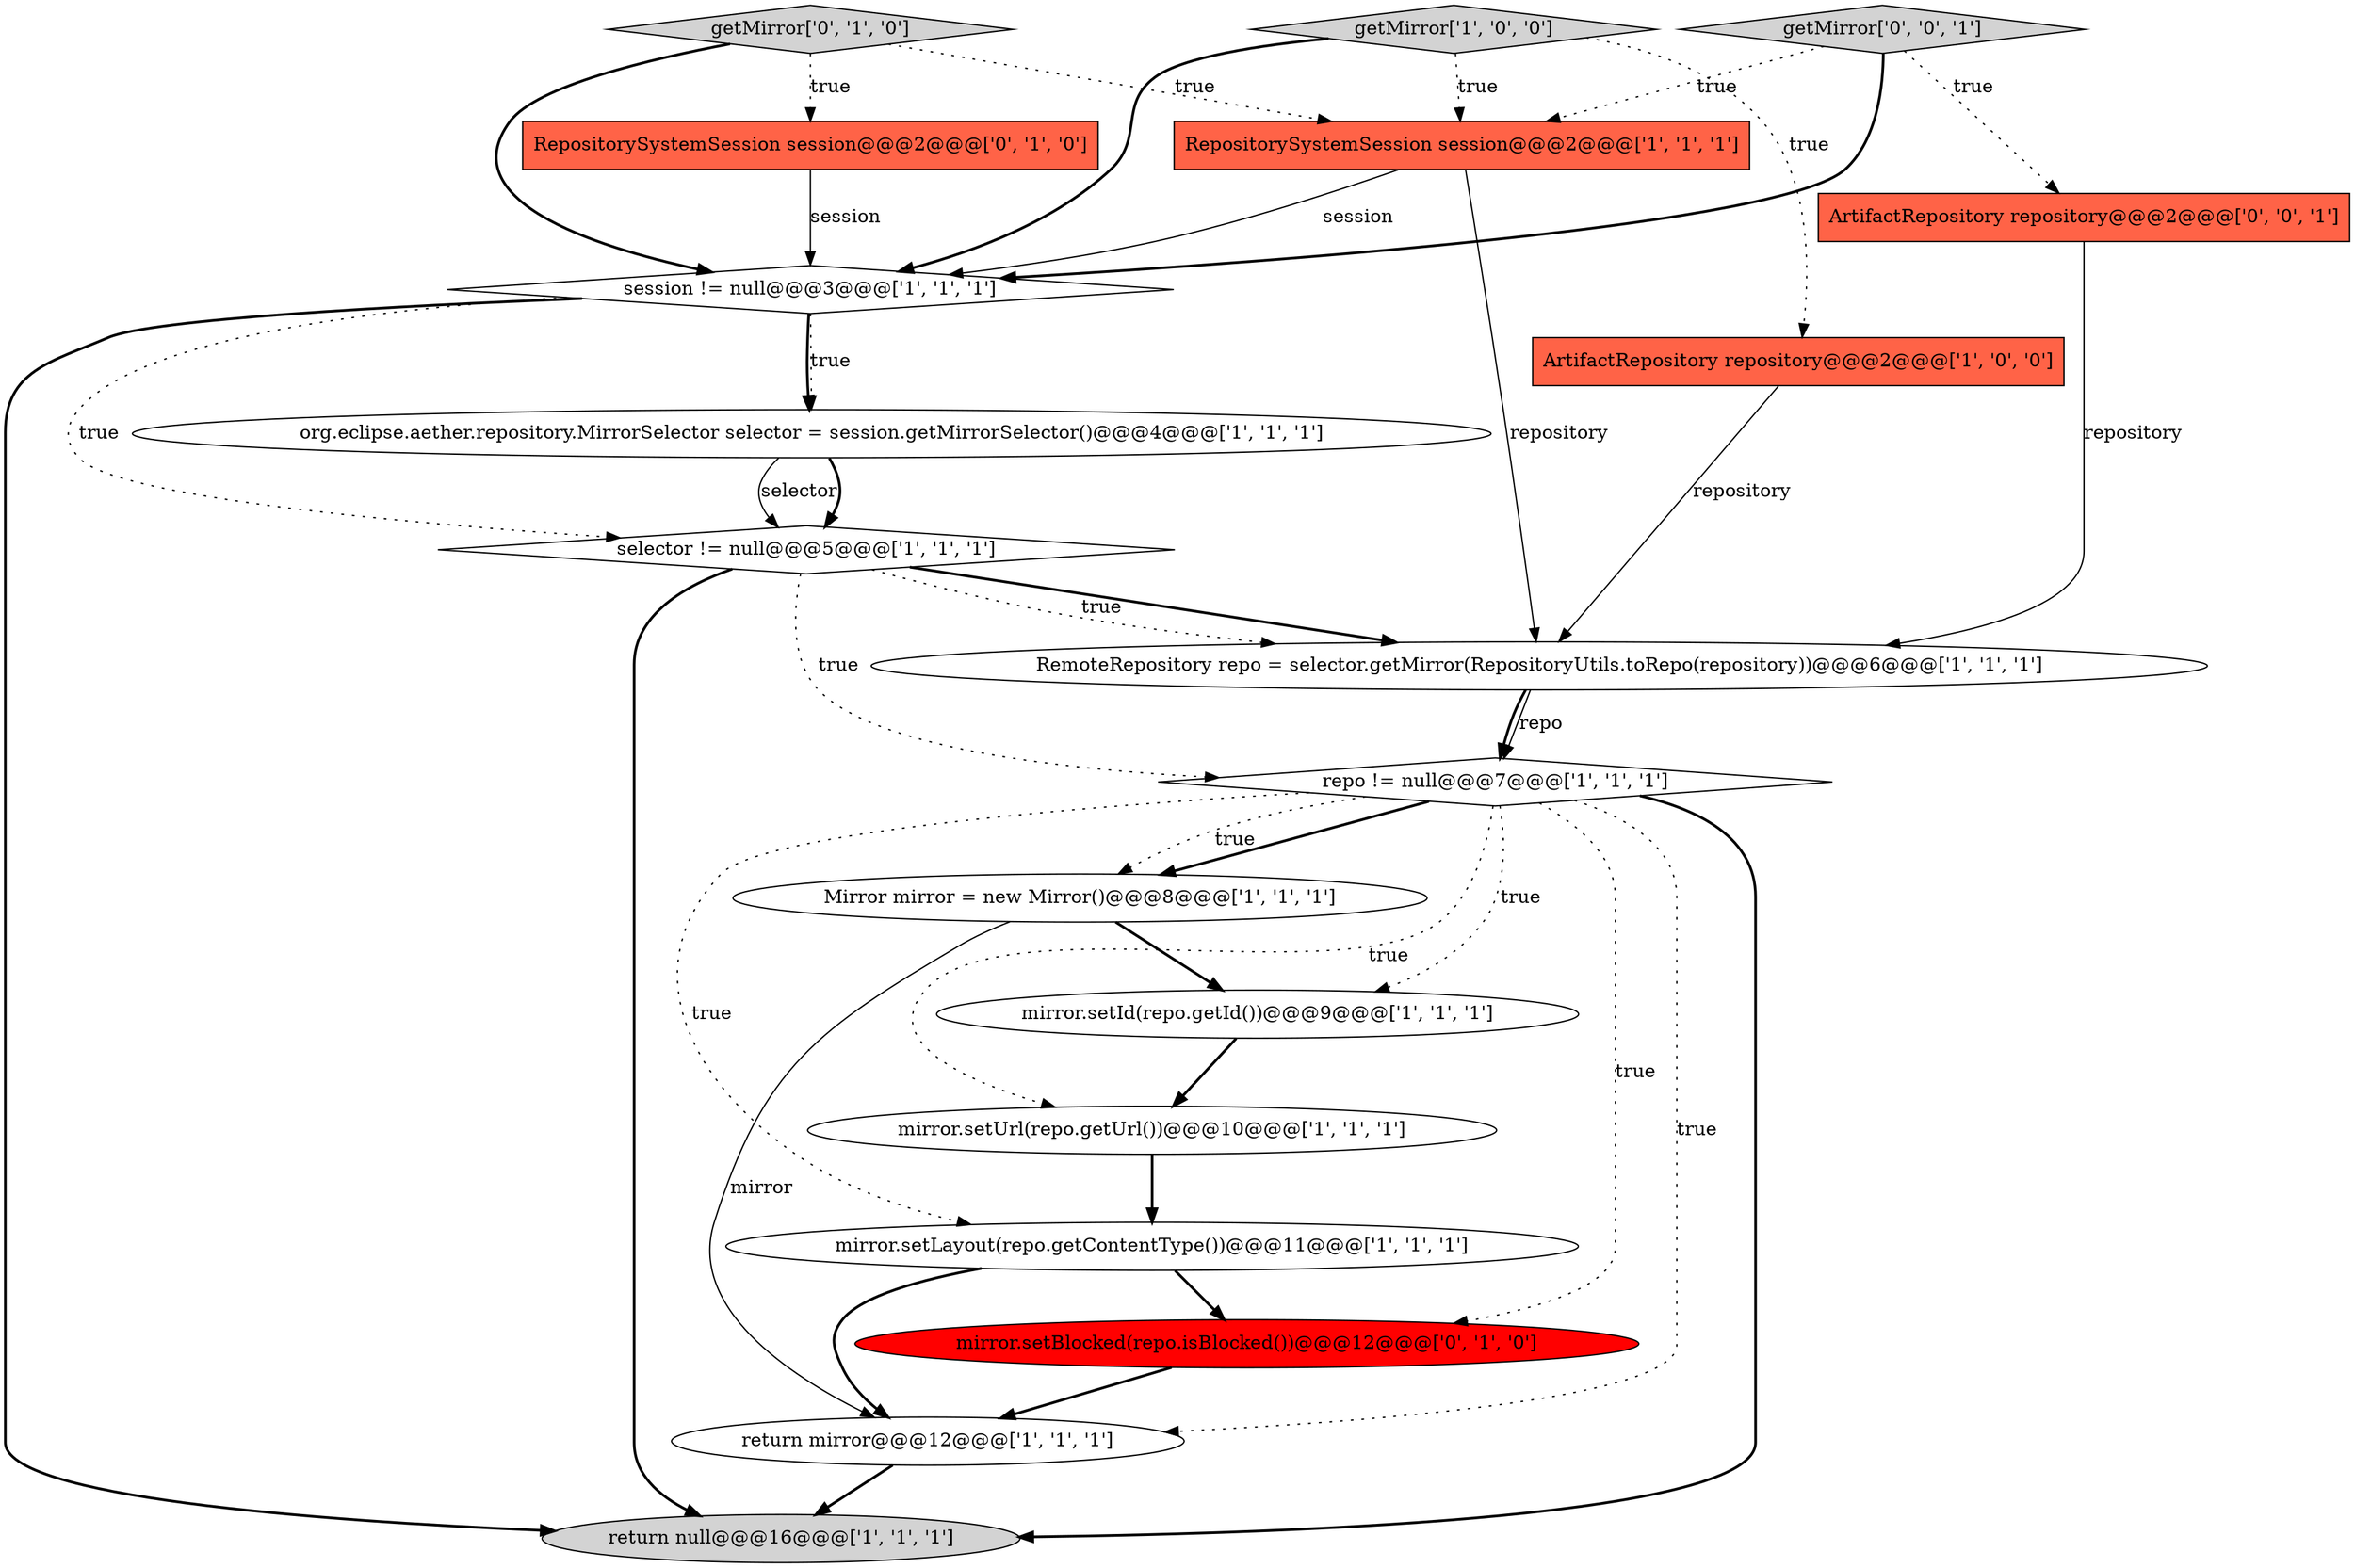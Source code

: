 digraph {
15 [style = filled, label = "mirror.setBlocked(repo.isBlocked())@@@12@@@['0', '1', '0']", fillcolor = red, shape = ellipse image = "AAA1AAABBB2BBB"];
18 [style = filled, label = "getMirror['0', '0', '1']", fillcolor = lightgray, shape = diamond image = "AAA0AAABBB3BBB"];
3 [style = filled, label = "org.eclipse.aether.repository.MirrorSelector selector = session.getMirrorSelector()@@@4@@@['1', '1', '1']", fillcolor = white, shape = ellipse image = "AAA0AAABBB1BBB"];
17 [style = filled, label = "ArtifactRepository repository@@@2@@@['0', '0', '1']", fillcolor = tomato, shape = box image = "AAA0AAABBB3BBB"];
2 [style = filled, label = "session != null@@@3@@@['1', '1', '1']", fillcolor = white, shape = diamond image = "AAA0AAABBB1BBB"];
8 [style = filled, label = "return null@@@16@@@['1', '1', '1']", fillcolor = lightgray, shape = ellipse image = "AAA0AAABBB1BBB"];
10 [style = filled, label = "mirror.setUrl(repo.getUrl())@@@10@@@['1', '1', '1']", fillcolor = white, shape = ellipse image = "AAA0AAABBB1BBB"];
9 [style = filled, label = "mirror.setLayout(repo.getContentType())@@@11@@@['1', '1', '1']", fillcolor = white, shape = ellipse image = "AAA0AAABBB1BBB"];
11 [style = filled, label = "selector != null@@@5@@@['1', '1', '1']", fillcolor = white, shape = diamond image = "AAA0AAABBB1BBB"];
14 [style = filled, label = "getMirror['0', '1', '0']", fillcolor = lightgray, shape = diamond image = "AAA0AAABBB2BBB"];
4 [style = filled, label = "repo != null@@@7@@@['1', '1', '1']", fillcolor = white, shape = diamond image = "AAA0AAABBB1BBB"];
12 [style = filled, label = "return mirror@@@12@@@['1', '1', '1']", fillcolor = white, shape = ellipse image = "AAA0AAABBB1BBB"];
16 [style = filled, label = "RepositorySystemSession session@@@2@@@['0', '1', '0']", fillcolor = tomato, shape = box image = "AAA0AAABBB2BBB"];
7 [style = filled, label = "RepositorySystemSession session@@@2@@@['1', '1', '1']", fillcolor = tomato, shape = box image = "AAA0AAABBB1BBB"];
1 [style = filled, label = "mirror.setId(repo.getId())@@@9@@@['1', '1', '1']", fillcolor = white, shape = ellipse image = "AAA0AAABBB1BBB"];
13 [style = filled, label = "Mirror mirror = new Mirror()@@@8@@@['1', '1', '1']", fillcolor = white, shape = ellipse image = "AAA0AAABBB1BBB"];
0 [style = filled, label = "RemoteRepository repo = selector.getMirror(RepositoryUtils.toRepo(repository))@@@6@@@['1', '1', '1']", fillcolor = white, shape = ellipse image = "AAA0AAABBB1BBB"];
6 [style = filled, label = "ArtifactRepository repository@@@2@@@['1', '0', '0']", fillcolor = tomato, shape = box image = "AAA0AAABBB1BBB"];
5 [style = filled, label = "getMirror['1', '0', '0']", fillcolor = lightgray, shape = diamond image = "AAA0AAABBB1BBB"];
2->3 [style = dotted, label="true"];
18->7 [style = dotted, label="true"];
4->1 [style = dotted, label="true"];
3->11 [style = solid, label="selector"];
4->10 [style = dotted, label="true"];
0->4 [style = solid, label="repo"];
2->3 [style = bold, label=""];
4->13 [style = bold, label=""];
17->0 [style = solid, label="repository"];
3->11 [style = bold, label=""];
5->6 [style = dotted, label="true"];
11->4 [style = dotted, label="true"];
4->15 [style = dotted, label="true"];
18->2 [style = bold, label=""];
7->0 [style = solid, label="repository"];
13->1 [style = bold, label=""];
2->11 [style = dotted, label="true"];
14->16 [style = dotted, label="true"];
4->13 [style = dotted, label="true"];
13->12 [style = solid, label="mirror"];
5->2 [style = bold, label=""];
11->0 [style = bold, label=""];
0->4 [style = bold, label=""];
5->7 [style = dotted, label="true"];
12->8 [style = bold, label=""];
6->0 [style = solid, label="repository"];
9->15 [style = bold, label=""];
11->0 [style = dotted, label="true"];
14->7 [style = dotted, label="true"];
7->2 [style = solid, label="session"];
16->2 [style = solid, label="session"];
11->8 [style = bold, label=""];
4->8 [style = bold, label=""];
10->9 [style = bold, label=""];
15->12 [style = bold, label=""];
18->17 [style = dotted, label="true"];
9->12 [style = bold, label=""];
14->2 [style = bold, label=""];
4->9 [style = dotted, label="true"];
4->12 [style = dotted, label="true"];
1->10 [style = bold, label=""];
2->8 [style = bold, label=""];
}
